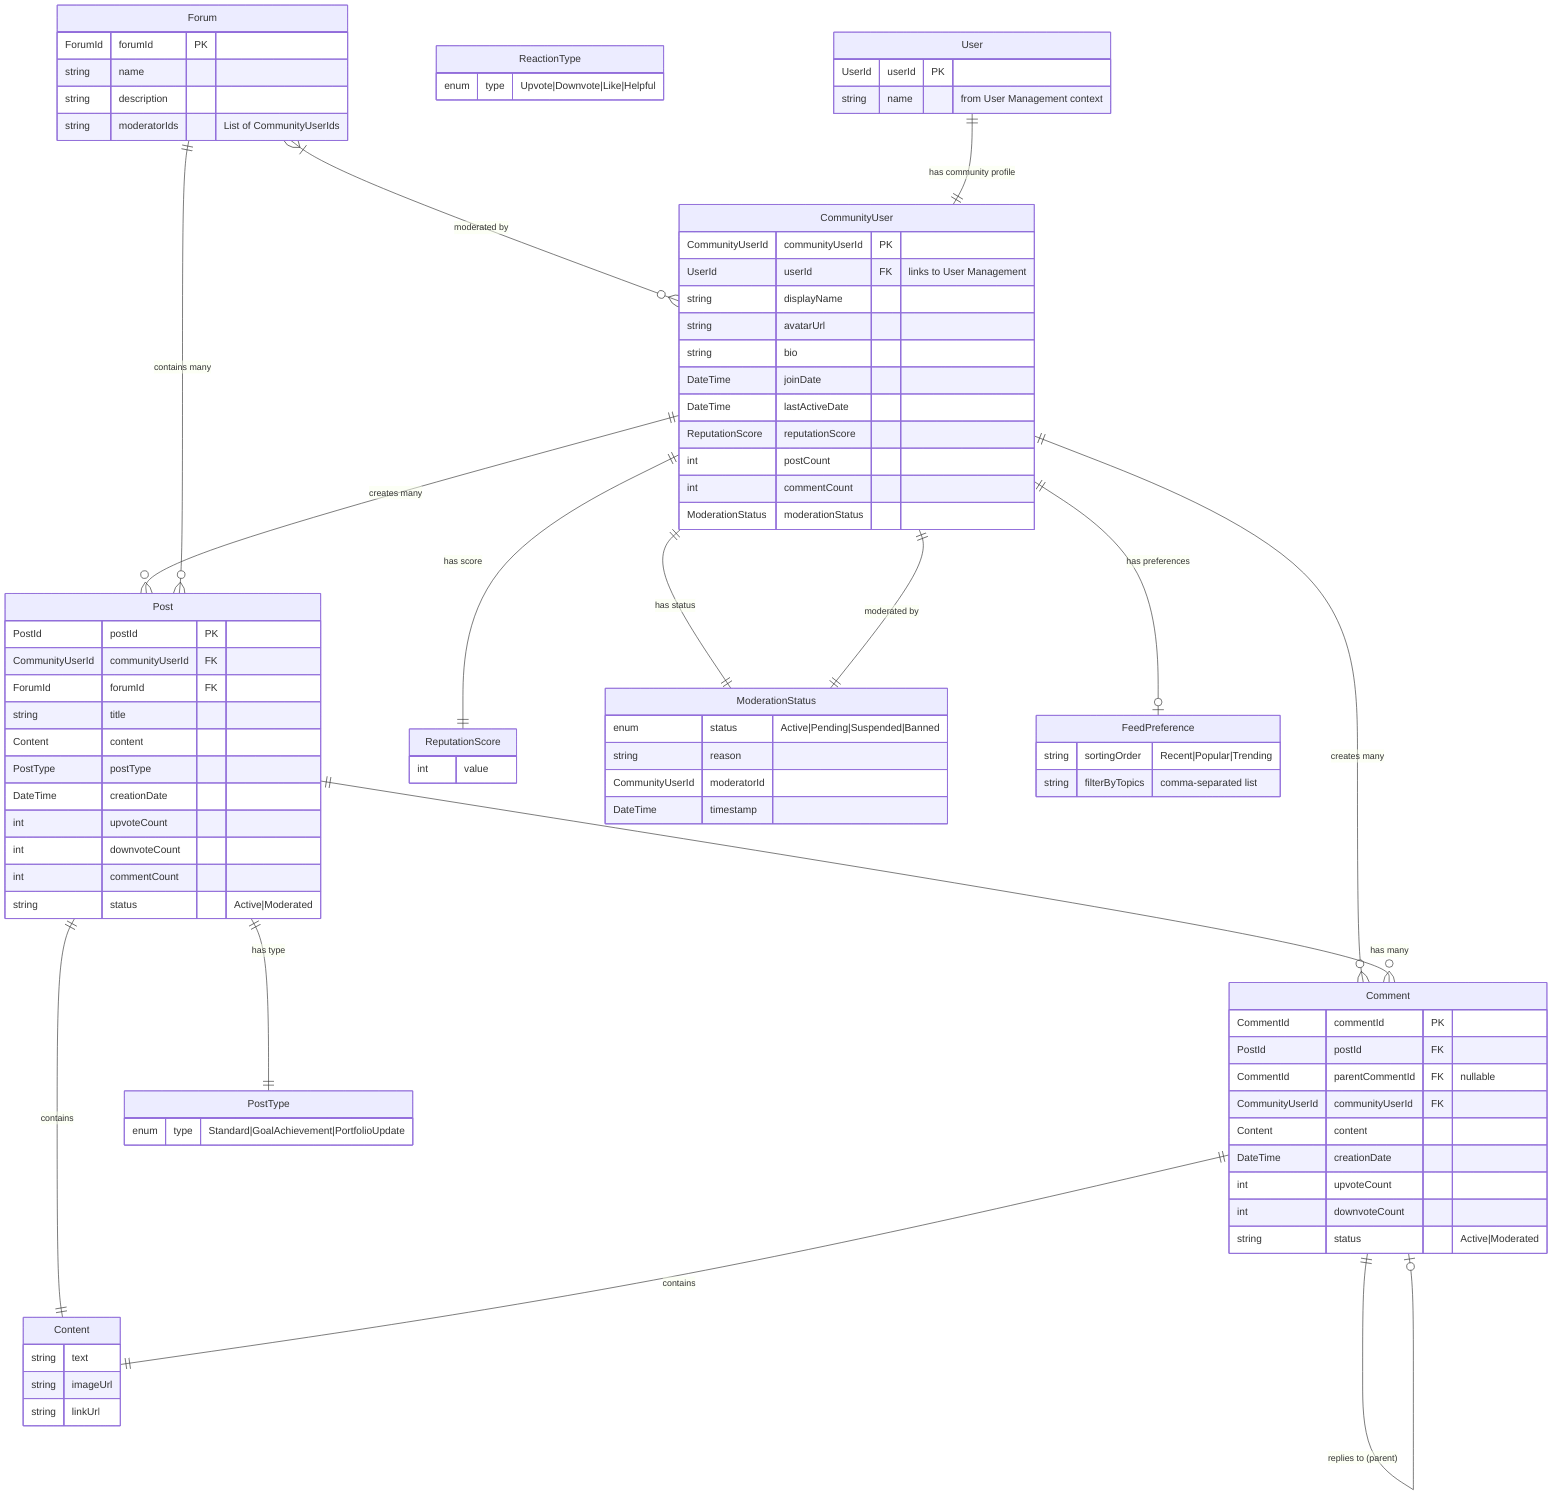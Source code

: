 erDiagram
    %% Aggregate Roots
    CommunityUser {
        CommunityUserId communityUserId PK
        UserId userId FK "links to User Management"
        string displayName
        string avatarUrl
        string bio
        DateTime joinDate
        DateTime lastActiveDate
        ReputationScore reputationScore
        int postCount
        int commentCount
        ModerationStatus moderationStatus
    }
    
    Post {
        PostId postId PK
        CommunityUserId communityUserId FK
        ForumId forumId FK
        string title
        Content content
        PostType postType
        DateTime creationDate
        int upvoteCount
        int downvoteCount
        int commentCount
        string status "Active|Moderated"
    }
    
    %% Core Entities
    Comment {
        CommentId commentId PK
        PostId postId FK
        CommentId parentCommentId FK "nullable"
        CommunityUserId communityUserId FK
        Content content
        DateTime creationDate
        int upvoteCount
        int downvoteCount
        string status "Active|Moderated"
    }
    
    Forum {
        ForumId forumId PK
        string name
        string description
        string moderatorIds "List of CommunityUserIds"
    }
    
    %% Value Objects
    Content {
        string text
        string imageUrl
        string linkUrl
    }
    
    PostType {
        enum type "Standard|GoalAchievement|PortfolioUpdate"
    }
    
    ReactionType {
        enum type "Upvote|Downvote|Like|Helpful"
    }
    
    ReputationScore {
        int value
    }
    
    ModerationStatus {
        enum status "Active|Pending|Suspended|Banned"
        string reason
        CommunityUserId moderatorId
        DateTime timestamp
    }
    
    FeedPreference {
        string sortingOrder "Recent|Popular|Trending"
        string filterByTopics "comma-separated list"
    }
    
    %% External Context Reference
    User {
        UserId userId PK
        string name "from User Management context"
    }
    
    %% Relationships
    CommunityUser ||--o{ Post : "creates many"
    CommunityUser ||--o{ Comment : "creates many"
    Forum ||--o{ Post : "contains many"
    Post ||--o{ Comment : "has many"
    Comment ||--o| Comment : "replies to (parent)"
    
    %% Moderation Relationships
    Forum }|--o{ CommunityUser : "moderated by"
    
    %% External Context Relationships
    User ||--|| CommunityUser : "has community profile"
    
    %% Value Object Compositions
    CommunityUser ||--|| ReputationScore : "has score"
    CommunityUser ||--|| ModerationStatus : "has status"
    
    Post ||--|| Content : "contains"
    Post ||--|| PostType : "has type"
    
    Comment ||--|| Content : "contains"
    
    ModerationStatus ||--|| CommunityUser : "moderated by"
    
    %% User Preferences (conceptual)
    CommunityUser ||--o| FeedPreference : "has preferences"